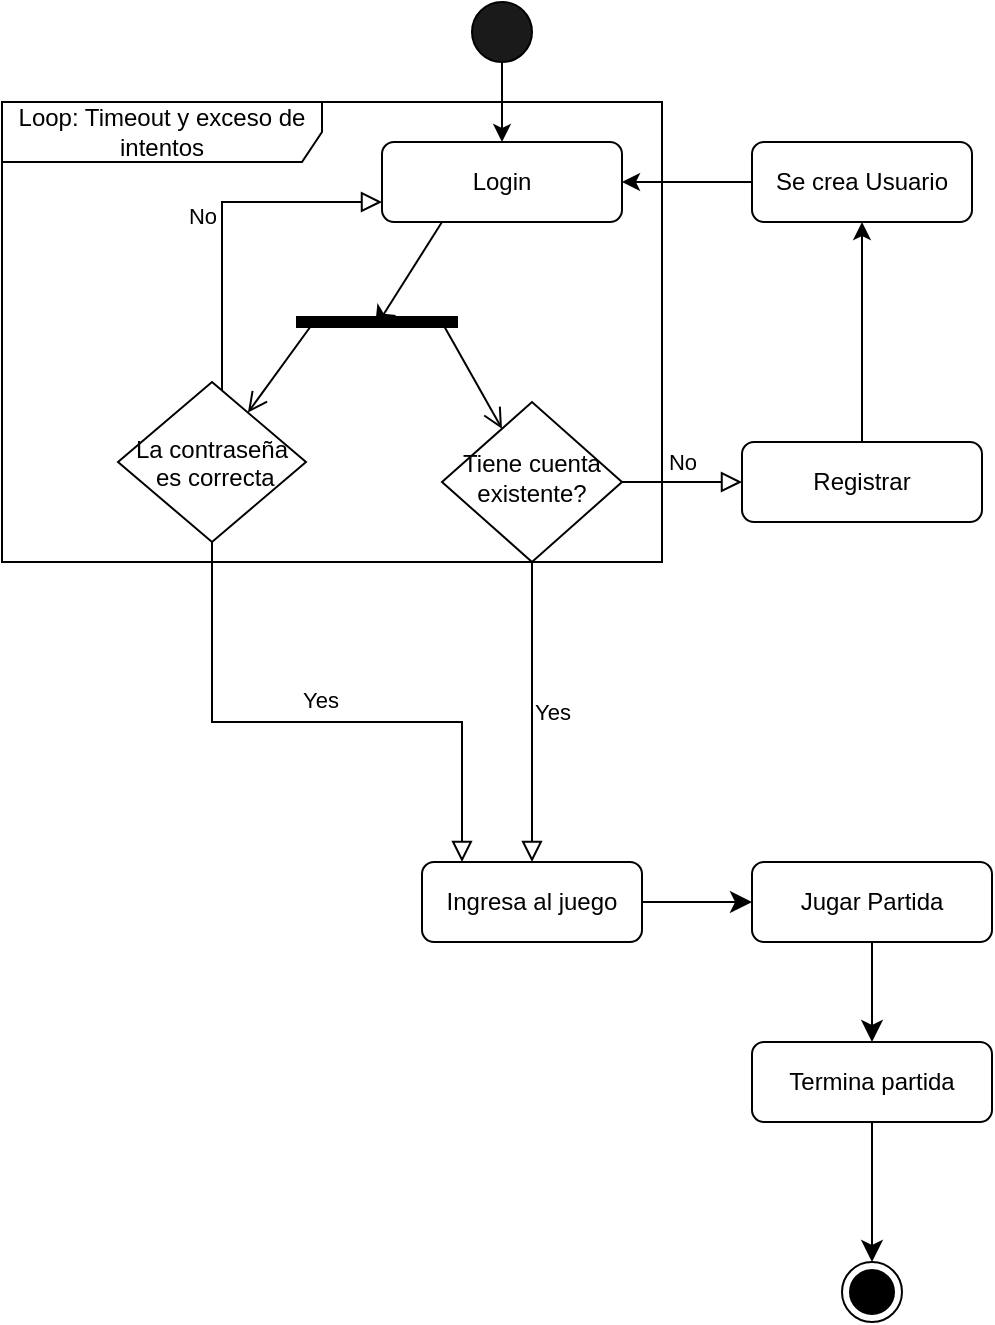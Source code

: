<mxfile version="24.8.3">
  <diagram id="C5RBs43oDa-KdzZeNtuy" name="Page-1">
    <mxGraphModel dx="435" dy="804" grid="1" gridSize="10" guides="1" tooltips="1" connect="1" arrows="1" fold="1" page="1" pageScale="1" pageWidth="827" pageHeight="1169" math="0" shadow="0">
      <root>
        <mxCell id="WIyWlLk6GJQsqaUBKTNV-0" />
        <mxCell id="WIyWlLk6GJQsqaUBKTNV-1" parent="WIyWlLk6GJQsqaUBKTNV-0" />
        <mxCell id="WIyWlLk6GJQsqaUBKTNV-3" value="Login" style="rounded=1;whiteSpace=wrap;html=1;fontSize=12;glass=0;strokeWidth=1;shadow=0;direction=east;flipV=1;flipH=1;labelBackgroundColor=none;" parent="WIyWlLk6GJQsqaUBKTNV-1" vertex="1">
          <mxGeometry x="250" y="80" width="120" height="40" as="geometry" />
        </mxCell>
        <mxCell id="nsbuWs45aLTLqdAPMKUG-4" style="edgeStyle=orthogonalEdgeStyle;rounded=0;orthogonalLoop=1;jettySize=auto;html=1;exitX=0.5;exitY=0;exitDx=0;exitDy=0;" parent="WIyWlLk6GJQsqaUBKTNV-1" source="WIyWlLk6GJQsqaUBKTNV-7" target="nsbuWs45aLTLqdAPMKUG-20" edge="1">
          <mxGeometry relative="1" as="geometry" />
        </mxCell>
        <mxCell id="nsbuWs45aLTLqdAPMKUG-1" value="" style="verticalLabelPosition=bottom;verticalAlign=top;html=1;shape=mxgraph.flowchart.on-page_reference;fillColor=#1A1A1A;" parent="WIyWlLk6GJQsqaUBKTNV-1" vertex="1">
          <mxGeometry x="295" y="10" width="30" height="30" as="geometry" />
        </mxCell>
        <mxCell id="nsbuWs45aLTLqdAPMKUG-2" value="" style="endArrow=classic;html=1;rounded=0;" parent="WIyWlLk6GJQsqaUBKTNV-1" source="nsbuWs45aLTLqdAPMKUG-1" target="WIyWlLk6GJQsqaUBKTNV-3" edge="1">
          <mxGeometry width="50" height="50" relative="1" as="geometry">
            <mxPoint x="480" y="380" as="sourcePoint" />
            <mxPoint x="530" y="330" as="targetPoint" />
          </mxGeometry>
        </mxCell>
        <mxCell id="nsbuWs45aLTLqdAPMKUG-21" style="edgeStyle=orthogonalEdgeStyle;rounded=0;orthogonalLoop=1;jettySize=auto;html=1;exitX=0;exitY=0.5;exitDx=0;exitDy=0;" parent="WIyWlLk6GJQsqaUBKTNV-1" source="nsbuWs45aLTLqdAPMKUG-20" target="WIyWlLk6GJQsqaUBKTNV-3" edge="1">
          <mxGeometry relative="1" as="geometry" />
        </mxCell>
        <mxCell id="nsbuWs45aLTLqdAPMKUG-20" value="Se crea Usuario" style="rounded=1;whiteSpace=wrap;html=1;" parent="WIyWlLk6GJQsqaUBKTNV-1" vertex="1">
          <mxGeometry x="435" y="80" width="110" height="40" as="geometry" />
        </mxCell>
        <mxCell id="nsbuWs45aLTLqdAPMKUG-25" value="Loop: Timeout y exceso de intentos" style="shape=umlFrame;whiteSpace=wrap;html=1;pointerEvents=0;recursiveResize=0;container=1;collapsible=0;width=160;" parent="WIyWlLk6GJQsqaUBKTNV-1" vertex="1">
          <mxGeometry x="60" y="60" width="330" height="230" as="geometry" />
        </mxCell>
        <mxCell id="q23Thyvy4P3hYIP1huaC-12" value="" style="html=1;points=[];perimeter=orthogonalPerimeter;fillColor=strokeColor;rotation=90;" vertex="1" parent="nsbuWs45aLTLqdAPMKUG-25">
          <mxGeometry x="185" y="70" width="5" height="80" as="geometry" />
        </mxCell>
        <mxCell id="q23Thyvy4P3hYIP1huaC-11" value="La contraseña&#xa; es correcta" style="rhombus;" vertex="1" parent="nsbuWs45aLTLqdAPMKUG-25">
          <mxGeometry x="58" y="140" width="94" height="80" as="geometry" />
        </mxCell>
        <mxCell id="q23Thyvy4P3hYIP1huaC-17" value="" style="endArrow=open;startArrow=none;endFill=0;startFill=0;endSize=8;html=1;verticalAlign=bottom;labelBackgroundColor=none;strokeWidth=1;rounded=0;fontSize=12;curved=1;exitX=0.9;exitY=0.913;exitDx=0;exitDy=0;exitPerimeter=0;" edge="1" parent="nsbuWs45aLTLqdAPMKUG-25" source="q23Thyvy4P3hYIP1huaC-12" target="q23Thyvy4P3hYIP1huaC-11">
          <mxGeometry width="160" relative="1" as="geometry">
            <mxPoint x="296" y="380" as="sourcePoint" />
            <mxPoint x="456" y="380" as="targetPoint" />
          </mxGeometry>
        </mxCell>
        <mxCell id="q23Thyvy4P3hYIP1huaC-14" style="edgeStyle=none;curved=1;rounded=0;orthogonalLoop=1;jettySize=auto;html=1;exitX=0.25;exitY=1;exitDx=0;exitDy=0;fontSize=12;startSize=8;endSize=8;entryX=1.1;entryY=0.513;entryDx=0;entryDy=0;entryPerimeter=0;" edge="1" parent="WIyWlLk6GJQsqaUBKTNV-1" source="WIyWlLk6GJQsqaUBKTNV-3" target="q23Thyvy4P3hYIP1huaC-12">
          <mxGeometry relative="1" as="geometry">
            <mxPoint x="550" y="130" as="targetPoint" />
          </mxGeometry>
        </mxCell>
        <mxCell id="WIyWlLk6GJQsqaUBKTNV-6" value="&lt;div&gt;Tiene cuenta&lt;/div&gt;&lt;div&gt;existente?&lt;br&gt;&lt;/div&gt;" style="rhombus;whiteSpace=wrap;html=1;shadow=0;fontFamily=Helvetica;fontSize=12;align=center;strokeWidth=1;spacing=6;spacingTop=-4;direction=east;flipV=1;flipH=1;labelBackgroundColor=none;" parent="WIyWlLk6GJQsqaUBKTNV-1" vertex="1">
          <mxGeometry x="280" y="210" width="90" height="80" as="geometry" />
        </mxCell>
        <mxCell id="WIyWlLk6GJQsqaUBKTNV-4" value="Yes" style="rounded=0;html=1;jettySize=auto;orthogonalLoop=1;fontSize=11;endArrow=block;endFill=0;endSize=8;strokeWidth=1;shadow=0;labelBackgroundColor=none;edgeStyle=orthogonalEdgeStyle;fontColor=default;entryX=0.5;entryY=0;entryDx=0;entryDy=0;" parent="WIyWlLk6GJQsqaUBKTNV-1" source="WIyWlLk6GJQsqaUBKTNV-6" target="nsbuWs45aLTLqdAPMKUG-23" edge="1">
          <mxGeometry x="0.012" y="10" relative="1" as="geometry">
            <mxPoint y="-1" as="offset" />
            <mxPoint x="309" y="340" as="targetPoint" />
          </mxGeometry>
        </mxCell>
        <mxCell id="WIyWlLk6GJQsqaUBKTNV-5" value="No" style="edgeStyle=orthogonalEdgeStyle;rounded=0;html=1;jettySize=auto;orthogonalLoop=1;fontSize=11;endArrow=block;endFill=0;endSize=8;strokeWidth=1;shadow=0;labelBackgroundColor=none;fontColor=default;" parent="WIyWlLk6GJQsqaUBKTNV-1" source="WIyWlLk6GJQsqaUBKTNV-6" target="WIyWlLk6GJQsqaUBKTNV-7" edge="1">
          <mxGeometry y="10" relative="1" as="geometry">
            <mxPoint as="offset" />
          </mxGeometry>
        </mxCell>
        <mxCell id="q23Thyvy4P3hYIP1huaC-16" value="" style="endArrow=open;startArrow=none;endFill=0;startFill=0;endSize=8;html=1;verticalAlign=bottom;labelBackgroundColor=none;strokeWidth=1;rounded=0;fontSize=12;curved=1;exitX=0.9;exitY=0.081;exitDx=0;exitDy=0;exitPerimeter=0;" edge="1" parent="WIyWlLk6GJQsqaUBKTNV-1" source="q23Thyvy4P3hYIP1huaC-12" target="WIyWlLk6GJQsqaUBKTNV-6">
          <mxGeometry width="160" relative="1" as="geometry">
            <mxPoint x="330" y="440" as="sourcePoint" />
            <mxPoint x="490" y="440" as="targetPoint" />
          </mxGeometry>
        </mxCell>
        <mxCell id="WIyWlLk6GJQsqaUBKTNV-7" value="Registrar" style="rounded=1;whiteSpace=wrap;html=1;fontSize=12;glass=0;strokeWidth=1;shadow=0;direction=east;flipV=1;flipH=1;labelBackgroundColor=none;" parent="WIyWlLk6GJQsqaUBKTNV-1" vertex="1">
          <mxGeometry x="430" y="230" width="120" height="40" as="geometry" />
        </mxCell>
        <mxCell id="q23Thyvy4P3hYIP1huaC-5" value="" style="edgeStyle=none;curved=1;rounded=0;orthogonalLoop=1;jettySize=auto;html=1;fontSize=12;startSize=8;endSize=8;" edge="1" parent="WIyWlLk6GJQsqaUBKTNV-1" source="WIyWlLk6GJQsqaUBKTNV-12" target="q23Thyvy4P3hYIP1huaC-4">
          <mxGeometry relative="1" as="geometry" />
        </mxCell>
        <mxCell id="WIyWlLk6GJQsqaUBKTNV-12" value="Jugar Partida" style="rounded=1;whiteSpace=wrap;html=1;fontSize=12;glass=0;strokeWidth=1;shadow=0;direction=east;flipV=1;flipH=1;labelBackgroundColor=none;" parent="WIyWlLk6GJQsqaUBKTNV-1" vertex="1">
          <mxGeometry x="435" y="440" width="120" height="40" as="geometry" />
        </mxCell>
        <mxCell id="q23Thyvy4P3hYIP1huaC-0" value="" style="edgeStyle=none;curved=1;rounded=0;orthogonalLoop=1;jettySize=auto;html=1;fontSize=12;startSize=8;endSize=8;" edge="1" parent="WIyWlLk6GJQsqaUBKTNV-1" source="nsbuWs45aLTLqdAPMKUG-23" target="WIyWlLk6GJQsqaUBKTNV-12">
          <mxGeometry relative="1" as="geometry" />
        </mxCell>
        <mxCell id="nsbuWs45aLTLqdAPMKUG-23" value="Ingresa al juego" style="rounded=1;whiteSpace=wrap;html=1;" parent="WIyWlLk6GJQsqaUBKTNV-1" vertex="1">
          <mxGeometry x="270" y="440" width="110" height="40" as="geometry" />
        </mxCell>
        <mxCell id="q23Thyvy4P3hYIP1huaC-1" value="" style="ellipse;html=1;shape=endState;fillColor=strokeColor;" vertex="1" parent="WIyWlLk6GJQsqaUBKTNV-1">
          <mxGeometry x="480" y="640" width="30" height="30" as="geometry" />
        </mxCell>
        <mxCell id="q23Thyvy4P3hYIP1huaC-10" value="" style="edgeStyle=none;curved=1;rounded=0;orthogonalLoop=1;jettySize=auto;html=1;fontSize=12;startSize=8;endSize=8;" edge="1" parent="WIyWlLk6GJQsqaUBKTNV-1" source="q23Thyvy4P3hYIP1huaC-4" target="q23Thyvy4P3hYIP1huaC-1">
          <mxGeometry relative="1" as="geometry">
            <mxPoint x="495" y="625" as="targetPoint" />
          </mxGeometry>
        </mxCell>
        <mxCell id="q23Thyvy4P3hYIP1huaC-4" value="Termina partida" style="rounded=1;whiteSpace=wrap;html=1;fontSize=12;glass=0;strokeWidth=1;shadow=0;direction=east;flipV=1;flipH=1;labelBackgroundColor=none;" vertex="1" parent="WIyWlLk6GJQsqaUBKTNV-1">
          <mxGeometry x="435" y="530" width="120" height="40" as="geometry" />
        </mxCell>
        <mxCell id="q23Thyvy4P3hYIP1huaC-18" value="Yes" style="rounded=0;html=1;jettySize=auto;orthogonalLoop=1;fontSize=11;endArrow=block;endFill=0;endSize=8;strokeWidth=1;shadow=0;labelBackgroundColor=none;edgeStyle=orthogonalEdgeStyle;fontColor=default;exitX=0.5;exitY=1;exitDx=0;exitDy=0;" edge="1" parent="WIyWlLk6GJQsqaUBKTNV-1" source="q23Thyvy4P3hYIP1huaC-11" target="nsbuWs45aLTLqdAPMKUG-23">
          <mxGeometry x="0.012" y="10" relative="1" as="geometry">
            <mxPoint y="-1" as="offset" />
            <mxPoint x="335" y="450" as="targetPoint" />
            <mxPoint x="160" y="340" as="sourcePoint" />
            <Array as="points">
              <mxPoint x="165" y="370" />
              <mxPoint x="290" y="370" />
            </Array>
          </mxGeometry>
        </mxCell>
        <mxCell id="q23Thyvy4P3hYIP1huaC-19" value="No" style="edgeStyle=orthogonalEdgeStyle;rounded=0;html=1;jettySize=auto;orthogonalLoop=1;fontSize=11;endArrow=block;endFill=0;endSize=8;strokeWidth=1;shadow=0;labelBackgroundColor=none;fontColor=default;" edge="1" parent="WIyWlLk6GJQsqaUBKTNV-1" source="q23Thyvy4P3hYIP1huaC-11" target="WIyWlLk6GJQsqaUBKTNV-3">
          <mxGeometry y="10" relative="1" as="geometry">
            <mxPoint as="offset" />
            <mxPoint x="380" y="260" as="sourcePoint" />
            <mxPoint x="440" y="260" as="targetPoint" />
            <Array as="points">
              <mxPoint x="170" y="110" />
            </Array>
          </mxGeometry>
        </mxCell>
      </root>
    </mxGraphModel>
  </diagram>
</mxfile>
